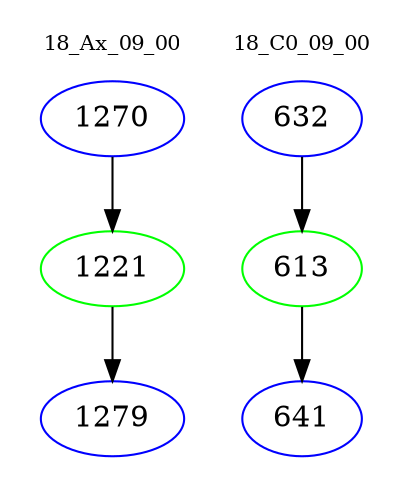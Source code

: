 digraph{
subgraph cluster_0 {
color = white
label = "18_Ax_09_00";
fontsize=10;
T0_1270 [label="1270", color="blue"]
T0_1270 -> T0_1221 [color="black"]
T0_1221 [label="1221", color="green"]
T0_1221 -> T0_1279 [color="black"]
T0_1279 [label="1279", color="blue"]
}
subgraph cluster_1 {
color = white
label = "18_C0_09_00";
fontsize=10;
T1_632 [label="632", color="blue"]
T1_632 -> T1_613 [color="black"]
T1_613 [label="613", color="green"]
T1_613 -> T1_641 [color="black"]
T1_641 [label="641", color="blue"]
}
}

